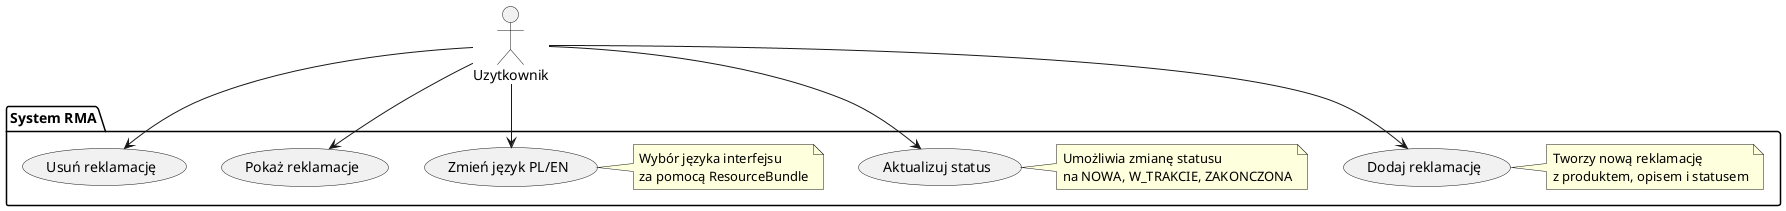 @startuml
actor Uzytkownik

package "System RMA" {
    usecase UC1 as "Dodaj reklamację"
    usecase UC2 as "Pokaż reklamacje"
    usecase UC3 as "Aktualizuj status"
    usecase UC4 as "Usuń reklamację"
    usecase UC5 as "Zmień język PL/EN"

    Uzytkownik --> UC1
    Uzytkownik --> UC2
    Uzytkownik --> UC3
    Uzytkownik --> UC4
    Uzytkownik --> UC5

    note right of UC1
      Tworzy nową reklamację
      z produktem, opisem i statusem
    end note

    note right of UC3
      Umożliwia zmianę statusu
      na NOWA, W_TRAKCIE, ZAKONCZONA
    end note

    note right of UC5
      Wybór języka interfejsu
      za pomocą ResourceBundle
    end note
}
@enduml
